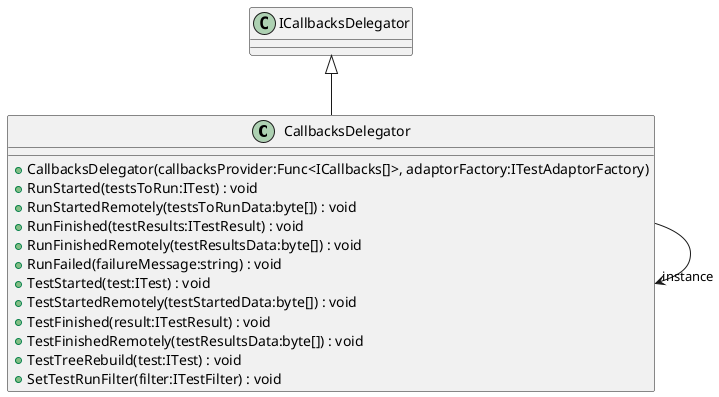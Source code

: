 @startuml
class CallbacksDelegator {
    + CallbacksDelegator(callbacksProvider:Func<ICallbacks[]>, adaptorFactory:ITestAdaptorFactory)
    + RunStarted(testsToRun:ITest) : void
    + RunStartedRemotely(testsToRunData:byte[]) : void
    + RunFinished(testResults:ITestResult) : void
    + RunFinishedRemotely(testResultsData:byte[]) : void
    + RunFailed(failureMessage:string) : void
    + TestStarted(test:ITest) : void
    + TestStartedRemotely(testStartedData:byte[]) : void
    + TestFinished(result:ITestResult) : void
    + TestFinishedRemotely(testResultsData:byte[]) : void
    + TestTreeRebuild(test:ITest) : void
    + SetTestRunFilter(filter:ITestFilter) : void
}
ICallbacksDelegator <|-- CallbacksDelegator
CallbacksDelegator --> "instance" CallbacksDelegator
@enduml
